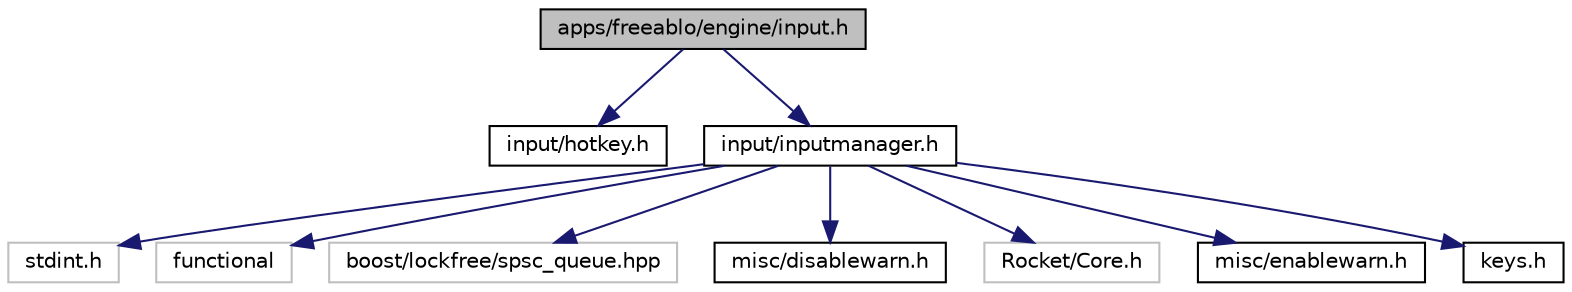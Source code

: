 digraph G
{
  edge [fontname="Helvetica",fontsize="10",labelfontname="Helvetica",labelfontsize="10"];
  node [fontname="Helvetica",fontsize="10",shape=record];
  Node1 [label="apps/freeablo/engine/input.h",height=0.2,width=0.4,color="black", fillcolor="grey75", style="filled" fontcolor="black"];
  Node1 -> Node2 [color="midnightblue",fontsize="10",style="solid",fontname="Helvetica"];
  Node2 [label="input/hotkey.h",height=0.2,width=0.4,color="black", fillcolor="white", style="filled",URL="$hotkey_8h.html"];
  Node1 -> Node3 [color="midnightblue",fontsize="10",style="solid",fontname="Helvetica"];
  Node3 [label="input/inputmanager.h",height=0.2,width=0.4,color="black", fillcolor="white", style="filled",URL="$inputmanager_8h.html"];
  Node3 -> Node4 [color="midnightblue",fontsize="10",style="solid",fontname="Helvetica"];
  Node4 [label="stdint.h",height=0.2,width=0.4,color="grey75", fillcolor="white", style="filled"];
  Node3 -> Node5 [color="midnightblue",fontsize="10",style="solid",fontname="Helvetica"];
  Node5 [label="functional",height=0.2,width=0.4,color="grey75", fillcolor="white", style="filled"];
  Node3 -> Node6 [color="midnightblue",fontsize="10",style="solid",fontname="Helvetica"];
  Node6 [label="boost/lockfree/spsc_queue.hpp",height=0.2,width=0.4,color="grey75", fillcolor="white", style="filled"];
  Node3 -> Node7 [color="midnightblue",fontsize="10",style="solid",fontname="Helvetica"];
  Node7 [label="misc/disablewarn.h",height=0.2,width=0.4,color="black", fillcolor="white", style="filled",URL="$disablewarn_8h.html"];
  Node3 -> Node8 [color="midnightblue",fontsize="10",style="solid",fontname="Helvetica"];
  Node8 [label="Rocket/Core.h",height=0.2,width=0.4,color="grey75", fillcolor="white", style="filled"];
  Node3 -> Node9 [color="midnightblue",fontsize="10",style="solid",fontname="Helvetica"];
  Node9 [label="misc/enablewarn.h",height=0.2,width=0.4,color="black", fillcolor="white", style="filled",URL="$enablewarn_8h.html"];
  Node3 -> Node10 [color="midnightblue",fontsize="10",style="solid",fontname="Helvetica"];
  Node10 [label="keys.h",height=0.2,width=0.4,color="black", fillcolor="white", style="filled",URL="$keys_8h.html"];
}
